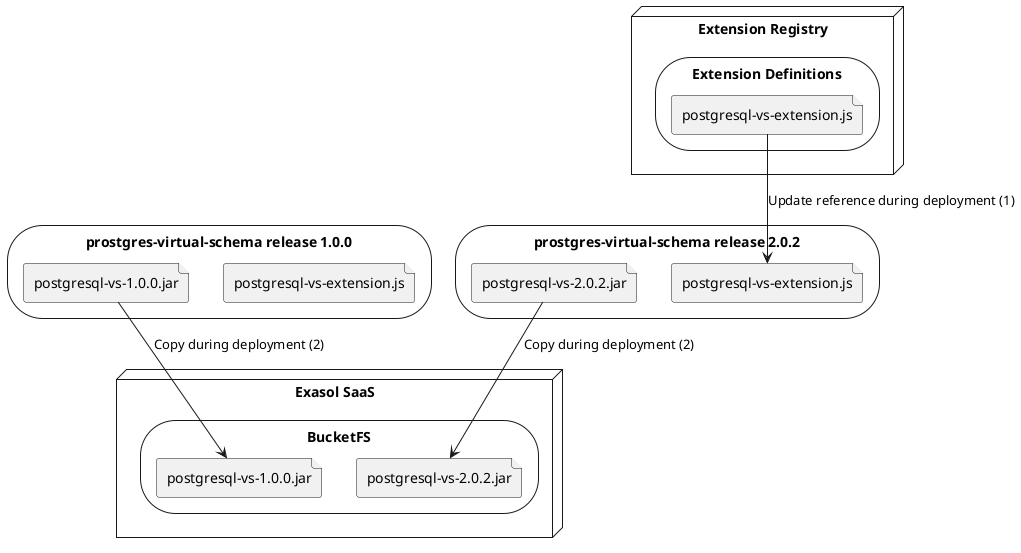 @startuml
storage "prostgres-virtual-schema release 2.0.2" {
  file installerInRepo as "postgresql-vs-extension.js"
  file jarV2InRepo as "postgresql-vs-2.0.2.jar"
}

storage "prostgres-virtual-schema release 1.0.0" {
  file "postgresql-vs-extension.js"
  file jarV1InRepo as "postgresql-vs-1.0.0.jar"
}

node "Extension Registry" {
  storage "Extension Definitions" {
    file installerInBucketFS as "postgresql-vs-extension.js"
  }
}

node "Exasol SaaS" {
  storage BucketFS {
    file jarV2InBucketFs as "postgresql-vs-2.0.2.jar"
    file jarV1InBucketFS as "postgresql-vs-1.0.0.jar"
  }
}

installerInBucketFS --> installerInRepo : Update reference during deployment (1)
jarV2InRepo --> jarV2InBucketFs : Copy during deployment (2)
jarV1InRepo --> jarV1InBucketFS : Copy during deployment (2)
@enduml